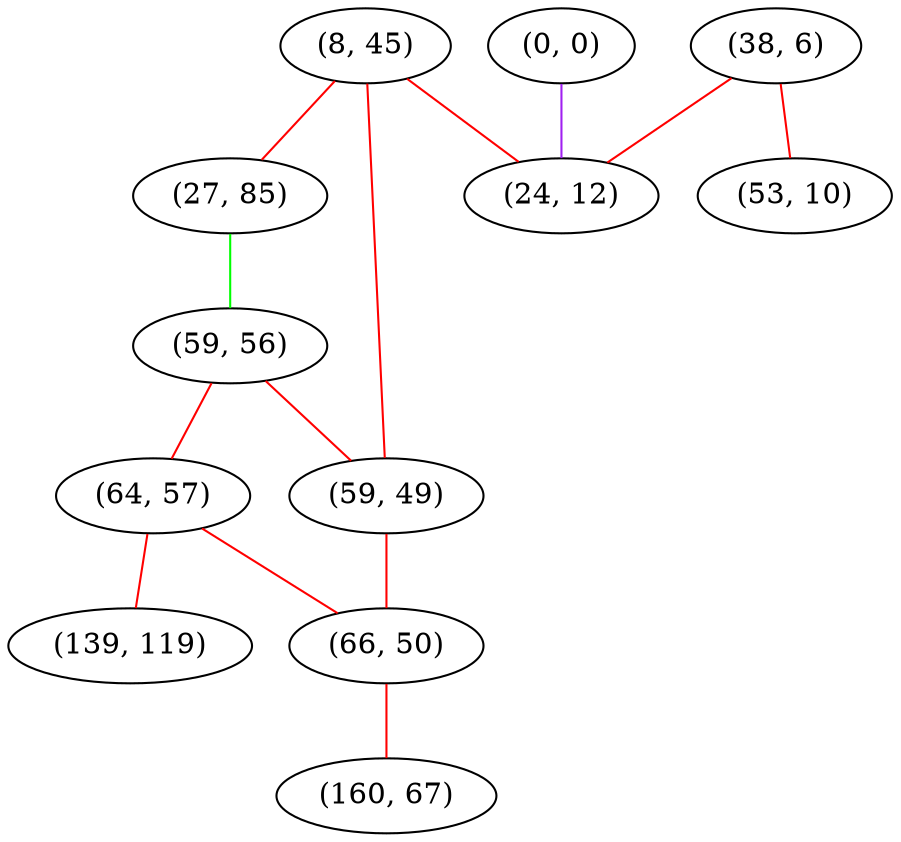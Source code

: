 graph "" {
"(0, 0)";
"(8, 45)";
"(27, 85)";
"(59, 56)";
"(38, 6)";
"(64, 57)";
"(59, 49)";
"(53, 10)";
"(24, 12)";
"(66, 50)";
"(160, 67)";
"(139, 119)";
"(0, 0)" -- "(24, 12)"  [color=purple, key=0, weight=4];
"(8, 45)" -- "(27, 85)"  [color=red, key=0, weight=1];
"(8, 45)" -- "(59, 49)"  [color=red, key=0, weight=1];
"(8, 45)" -- "(24, 12)"  [color=red, key=0, weight=1];
"(27, 85)" -- "(59, 56)"  [color=green, key=0, weight=2];
"(59, 56)" -- "(64, 57)"  [color=red, key=0, weight=1];
"(59, 56)" -- "(59, 49)"  [color=red, key=0, weight=1];
"(38, 6)" -- "(53, 10)"  [color=red, key=0, weight=1];
"(38, 6)" -- "(24, 12)"  [color=red, key=0, weight=1];
"(64, 57)" -- "(139, 119)"  [color=red, key=0, weight=1];
"(64, 57)" -- "(66, 50)"  [color=red, key=0, weight=1];
"(59, 49)" -- "(66, 50)"  [color=red, key=0, weight=1];
"(66, 50)" -- "(160, 67)"  [color=red, key=0, weight=1];
}
